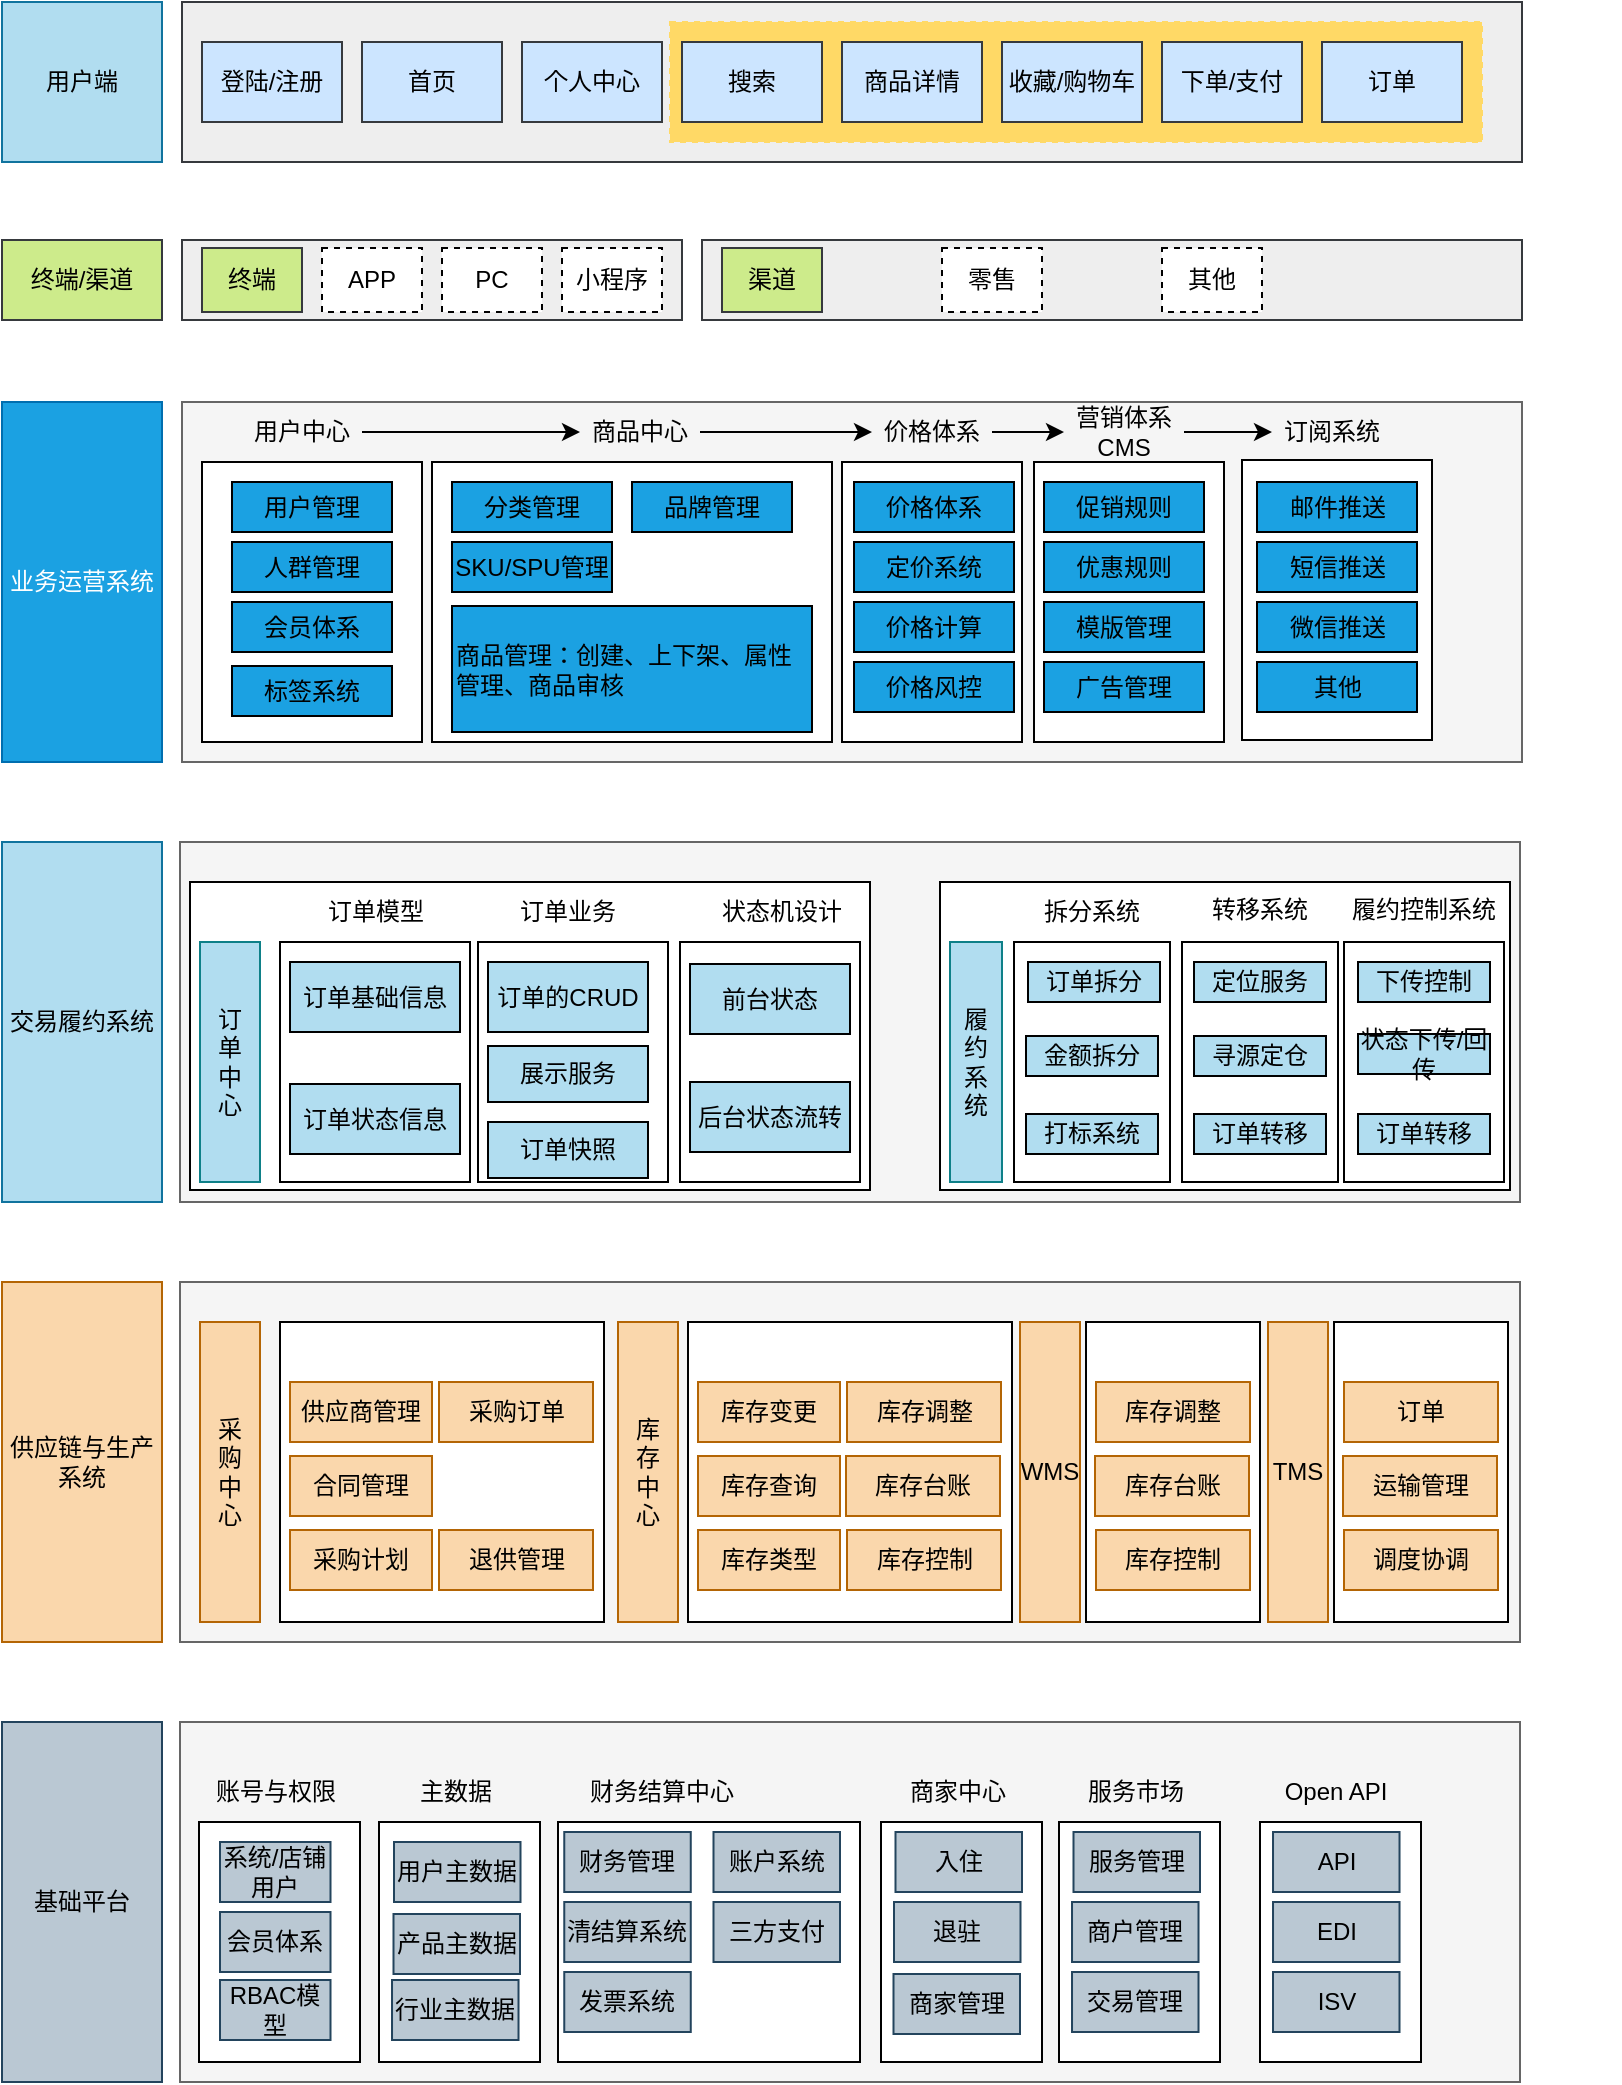 <mxfile version="24.6.4" type="device">
  <diagram id="KZfVSzEqpjmoA8EdhJfx" name="电商产品架构图">
    <mxGraphModel dx="1004" dy="644" grid="1" gridSize="10" guides="1" tooltips="1" connect="1" arrows="1" fold="1" page="1" pageScale="1" pageWidth="827" pageHeight="1169" math="0" shadow="0">
      <root>
        <mxCell id="0" />
        <mxCell id="1" parent="0" />
        <mxCell id="SC1qeGYk7Kgb1QvZK0J8-1" value="用户端" style="rounded=0;whiteSpace=wrap;html=1;fillColor=#b1ddf0;strokeColor=#10739e;" vertex="1" parent="1">
          <mxGeometry x="80" y="80" width="80" height="80" as="geometry" />
        </mxCell>
        <mxCell id="SC1qeGYk7Kgb1QvZK0J8-2" value="" style="rounded=0;whiteSpace=wrap;html=1;fillColor=#eeeeee;strokeColor=#36393d;" vertex="1" parent="1">
          <mxGeometry x="170" y="80" width="670" height="80" as="geometry" />
        </mxCell>
        <mxCell id="SC1qeGYk7Kgb1QvZK0J8-3" value="登陆/注册" style="rounded=0;whiteSpace=wrap;html=1;fillColor=#cce5ff;strokeColor=#36393d;" vertex="1" parent="1">
          <mxGeometry x="180" y="100" width="70" height="40" as="geometry" />
        </mxCell>
        <mxCell id="SC1qeGYk7Kgb1QvZK0J8-4" value="首页" style="rounded=0;whiteSpace=wrap;html=1;fillColor=#cce5ff;strokeColor=#36393d;" vertex="1" parent="1">
          <mxGeometry x="260" y="100" width="70" height="40" as="geometry" />
        </mxCell>
        <mxCell id="SC1qeGYk7Kgb1QvZK0J8-5" value="个人中心" style="rounded=0;whiteSpace=wrap;html=1;fillColor=#cce5ff;strokeColor=#36393d;" vertex="1" parent="1">
          <mxGeometry x="340" y="100" width="70" height="40" as="geometry" />
        </mxCell>
        <mxCell id="SC1qeGYk7Kgb1QvZK0J8-12" value="" style="rounded=0;whiteSpace=wrap;html=1;dashed=1;strokeColor=#FFD966;fillColor=#FFD966;" vertex="1" parent="1">
          <mxGeometry x="414" y="90" width="406" height="60" as="geometry" />
        </mxCell>
        <mxCell id="SC1qeGYk7Kgb1QvZK0J8-7" value="搜索" style="rounded=0;whiteSpace=wrap;html=1;fillColor=#cce5ff;strokeColor=#36393d;" vertex="1" parent="1">
          <mxGeometry x="420" y="100" width="70" height="40" as="geometry" />
        </mxCell>
        <mxCell id="SC1qeGYk7Kgb1QvZK0J8-8" value="商品详情" style="rounded=0;whiteSpace=wrap;html=1;fillColor=#cce5ff;strokeColor=#36393d;" vertex="1" parent="1">
          <mxGeometry x="500" y="100" width="70" height="40" as="geometry" />
        </mxCell>
        <mxCell id="SC1qeGYk7Kgb1QvZK0J8-9" value="收藏/购物车" style="rounded=0;whiteSpace=wrap;html=1;fillColor=#cce5ff;strokeColor=#36393d;" vertex="1" parent="1">
          <mxGeometry x="580" y="100" width="70" height="40" as="geometry" />
        </mxCell>
        <mxCell id="SC1qeGYk7Kgb1QvZK0J8-10" value="下单/支付" style="rounded=0;whiteSpace=wrap;html=1;fillColor=#cce5ff;strokeColor=#36393d;" vertex="1" parent="1">
          <mxGeometry x="660" y="100" width="70" height="40" as="geometry" />
        </mxCell>
        <mxCell id="SC1qeGYk7Kgb1QvZK0J8-11" value="订单" style="rounded=0;whiteSpace=wrap;html=1;fillColor=#cce5ff;strokeColor=#36393d;" vertex="1" parent="1">
          <mxGeometry x="740" y="100" width="70" height="40" as="geometry" />
        </mxCell>
        <mxCell id="SC1qeGYk7Kgb1QvZK0J8-13" value="终端/渠道" style="rounded=0;whiteSpace=wrap;html=1;fillColor=#cdeb8b;strokeColor=#36393d;" vertex="1" parent="1">
          <mxGeometry x="80" y="199" width="80" height="40" as="geometry" />
        </mxCell>
        <mxCell id="SC1qeGYk7Kgb1QvZK0J8-14" value="" style="rounded=0;whiteSpace=wrap;html=1;fillColor=#eeeeee;strokeColor=#36393d;" vertex="1" parent="1">
          <mxGeometry x="170" y="199" width="250" height="40" as="geometry" />
        </mxCell>
        <mxCell id="SC1qeGYk7Kgb1QvZK0J8-15" value="终端" style="rounded=0;whiteSpace=wrap;html=1;fillColor=#cdeb8b;strokeColor=#36393d;" vertex="1" parent="1">
          <mxGeometry x="180" y="203" width="50" height="32" as="geometry" />
        </mxCell>
        <mxCell id="SC1qeGYk7Kgb1QvZK0J8-16" value="APP" style="rounded=0;whiteSpace=wrap;html=1;dashed=1;" vertex="1" parent="1">
          <mxGeometry x="240" y="203" width="50" height="32" as="geometry" />
        </mxCell>
        <mxCell id="SC1qeGYk7Kgb1QvZK0J8-17" value="PC" style="rounded=0;whiteSpace=wrap;html=1;dashed=1;" vertex="1" parent="1">
          <mxGeometry x="300" y="203" width="50" height="32" as="geometry" />
        </mxCell>
        <mxCell id="SC1qeGYk7Kgb1QvZK0J8-18" value="小程序" style="rounded=0;whiteSpace=wrap;html=1;dashed=1;" vertex="1" parent="1">
          <mxGeometry x="360" y="203" width="50" height="32" as="geometry" />
        </mxCell>
        <mxCell id="SC1qeGYk7Kgb1QvZK0J8-19" value="" style="rounded=0;whiteSpace=wrap;html=1;fillColor=#eeeeee;strokeColor=#36393d;" vertex="1" parent="1">
          <mxGeometry x="430" y="199" width="410" height="40" as="geometry" />
        </mxCell>
        <mxCell id="SC1qeGYk7Kgb1QvZK0J8-20" value="渠道" style="rounded=0;whiteSpace=wrap;html=1;fillColor=#cdeb8b;strokeColor=#36393d;" vertex="1" parent="1">
          <mxGeometry x="440" y="203" width="50" height="32" as="geometry" />
        </mxCell>
        <mxCell id="SC1qeGYk7Kgb1QvZK0J8-21" value="零售" style="rounded=0;whiteSpace=wrap;html=1;dashed=1;" vertex="1" parent="1">
          <mxGeometry x="550" y="203" width="50" height="32" as="geometry" />
        </mxCell>
        <mxCell id="SC1qeGYk7Kgb1QvZK0J8-23" value="其他" style="rounded=0;whiteSpace=wrap;html=1;dashed=1;" vertex="1" parent="1">
          <mxGeometry x="660" y="203" width="50" height="32" as="geometry" />
        </mxCell>
        <mxCell id="SC1qeGYk7Kgb1QvZK0J8-24" value="业务运营系统" style="rounded=0;whiteSpace=wrap;html=1;fillColor=#1ba1e2;strokeColor=#006EAF;fontColor=#ffffff;" vertex="1" parent="1">
          <mxGeometry x="80" y="280" width="80" height="180" as="geometry" />
        </mxCell>
        <mxCell id="SC1qeGYk7Kgb1QvZK0J8-25" value="" style="rounded=0;whiteSpace=wrap;html=1;fillColor=#f5f5f5;fontColor=#333333;strokeColor=#666666;" vertex="1" parent="1">
          <mxGeometry x="170" y="280" width="670" height="180" as="geometry" />
        </mxCell>
        <mxCell id="SC1qeGYk7Kgb1QvZK0J8-26" value="" style="rounded=0;whiteSpace=wrap;html=1;" vertex="1" parent="1">
          <mxGeometry x="180" y="310" width="110" height="140" as="geometry" />
        </mxCell>
        <mxCell id="SC1qeGYk7Kgb1QvZK0J8-59" style="edgeStyle=orthogonalEdgeStyle;rounded=1;orthogonalLoop=1;jettySize=auto;html=1;" edge="1" parent="1" source="SC1qeGYk7Kgb1QvZK0J8-27" target="SC1qeGYk7Kgb1QvZK0J8-33">
          <mxGeometry relative="1" as="geometry" />
        </mxCell>
        <mxCell id="SC1qeGYk7Kgb1QvZK0J8-27" value="用户中心" style="text;html=1;align=center;verticalAlign=middle;whiteSpace=wrap;rounded=0;" vertex="1" parent="1">
          <mxGeometry x="200" y="280" width="60" height="30" as="geometry" />
        </mxCell>
        <mxCell id="SC1qeGYk7Kgb1QvZK0J8-29" value="用户管理" style="rounded=0;whiteSpace=wrap;html=1;fillColor=#1BA1E2;" vertex="1" parent="1">
          <mxGeometry x="195" y="320" width="80" height="25" as="geometry" />
        </mxCell>
        <mxCell id="SC1qeGYk7Kgb1QvZK0J8-30" value="人群管理" style="rounded=0;whiteSpace=wrap;html=1;fillColor=#1BA1E2;" vertex="1" parent="1">
          <mxGeometry x="195" y="350" width="80" height="25" as="geometry" />
        </mxCell>
        <mxCell id="SC1qeGYk7Kgb1QvZK0J8-31" value="会员体系" style="rounded=0;whiteSpace=wrap;html=1;fillColor=#1BA1E2;" vertex="1" parent="1">
          <mxGeometry x="195" y="380" width="80" height="25" as="geometry" />
        </mxCell>
        <mxCell id="SC1qeGYk7Kgb1QvZK0J8-32" value="标签系统" style="rounded=0;whiteSpace=wrap;html=1;fillColor=#1BA1E2;" vertex="1" parent="1">
          <mxGeometry x="195" y="412" width="80" height="25" as="geometry" />
        </mxCell>
        <mxCell id="SC1qeGYk7Kgb1QvZK0J8-61" style="edgeStyle=orthogonalEdgeStyle;rounded=1;orthogonalLoop=1;jettySize=auto;html=1;" edge="1" parent="1" source="SC1qeGYk7Kgb1QvZK0J8-33" target="SC1qeGYk7Kgb1QvZK0J8-40">
          <mxGeometry relative="1" as="geometry" />
        </mxCell>
        <mxCell id="SC1qeGYk7Kgb1QvZK0J8-33" value="商品中心" style="text;html=1;align=center;verticalAlign=middle;whiteSpace=wrap;rounded=0;" vertex="1" parent="1">
          <mxGeometry x="369" y="280" width="60" height="30" as="geometry" />
        </mxCell>
        <mxCell id="SC1qeGYk7Kgb1QvZK0J8-34" value="" style="rounded=0;whiteSpace=wrap;html=1;" vertex="1" parent="1">
          <mxGeometry x="295" y="310" width="200" height="140" as="geometry" />
        </mxCell>
        <mxCell id="SC1qeGYk7Kgb1QvZK0J8-35" value="分类管理" style="rounded=0;whiteSpace=wrap;html=1;fillColor=#1BA1E2;" vertex="1" parent="1">
          <mxGeometry x="305" y="320" width="80" height="25" as="geometry" />
        </mxCell>
        <mxCell id="SC1qeGYk7Kgb1QvZK0J8-36" value="品牌管理" style="rounded=0;whiteSpace=wrap;html=1;fillColor=#1BA1E2;" vertex="1" parent="1">
          <mxGeometry x="395" y="320" width="80" height="25" as="geometry" />
        </mxCell>
        <mxCell id="SC1qeGYk7Kgb1QvZK0J8-37" value="SKU/SPU管理" style="rounded=0;whiteSpace=wrap;html=1;fillColor=#1BA1E2;" vertex="1" parent="1">
          <mxGeometry x="305" y="350" width="80" height="25" as="geometry" />
        </mxCell>
        <mxCell id="SC1qeGYk7Kgb1QvZK0J8-38" value="&lt;span style=&quot;background-color: initial;&quot;&gt;商品管理：创建、上下架、属性管理、商品审核&lt;/span&gt;" style="rounded=0;whiteSpace=wrap;html=1;fillColor=#1BA1E2;align=left;" vertex="1" parent="1">
          <mxGeometry x="305" y="382" width="180" height="63" as="geometry" />
        </mxCell>
        <mxCell id="SC1qeGYk7Kgb1QvZK0J8-39" value="" style="rounded=0;whiteSpace=wrap;html=1;" vertex="1" parent="1">
          <mxGeometry x="500" y="310" width="90" height="140" as="geometry" />
        </mxCell>
        <mxCell id="SC1qeGYk7Kgb1QvZK0J8-62" style="edgeStyle=orthogonalEdgeStyle;rounded=1;orthogonalLoop=1;jettySize=auto;html=1;" edge="1" parent="1" source="SC1qeGYk7Kgb1QvZK0J8-40" target="SC1qeGYk7Kgb1QvZK0J8-46">
          <mxGeometry relative="1" as="geometry" />
        </mxCell>
        <mxCell id="SC1qeGYk7Kgb1QvZK0J8-40" value="价格体系" style="text;html=1;align=center;verticalAlign=middle;whiteSpace=wrap;rounded=0;" vertex="1" parent="1">
          <mxGeometry x="515" y="280" width="60" height="30" as="geometry" />
        </mxCell>
        <mxCell id="SC1qeGYk7Kgb1QvZK0J8-41" value="价格体系" style="rounded=0;whiteSpace=wrap;html=1;fillColor=#1BA1E2;" vertex="1" parent="1">
          <mxGeometry x="506" y="320" width="80" height="25" as="geometry" />
        </mxCell>
        <mxCell id="SC1qeGYk7Kgb1QvZK0J8-42" value="定价系统" style="rounded=0;whiteSpace=wrap;html=1;fillColor=#1BA1E2;" vertex="1" parent="1">
          <mxGeometry x="506" y="350" width="80" height="25" as="geometry" />
        </mxCell>
        <mxCell id="SC1qeGYk7Kgb1QvZK0J8-43" value="价格计算" style="rounded=0;whiteSpace=wrap;html=1;fillColor=#1BA1E2;" vertex="1" parent="1">
          <mxGeometry x="506" y="380" width="80" height="25" as="geometry" />
        </mxCell>
        <mxCell id="SC1qeGYk7Kgb1QvZK0J8-44" value="价格风控" style="rounded=0;whiteSpace=wrap;html=1;fillColor=#1BA1E2;" vertex="1" parent="1">
          <mxGeometry x="506" y="410" width="80" height="25" as="geometry" />
        </mxCell>
        <mxCell id="SC1qeGYk7Kgb1QvZK0J8-45" value="" style="rounded=0;whiteSpace=wrap;html=1;" vertex="1" parent="1">
          <mxGeometry x="596" y="310" width="95" height="140" as="geometry" />
        </mxCell>
        <mxCell id="SC1qeGYk7Kgb1QvZK0J8-63" style="edgeStyle=orthogonalEdgeStyle;rounded=1;orthogonalLoop=1;jettySize=auto;html=1;" edge="1" parent="1" source="SC1qeGYk7Kgb1QvZK0J8-46" target="SC1qeGYk7Kgb1QvZK0J8-52">
          <mxGeometry relative="1" as="geometry" />
        </mxCell>
        <mxCell id="SC1qeGYk7Kgb1QvZK0J8-46" value="营销体系CMS" style="text;html=1;align=center;verticalAlign=middle;whiteSpace=wrap;rounded=0;" vertex="1" parent="1">
          <mxGeometry x="611" y="280" width="60" height="30" as="geometry" />
        </mxCell>
        <mxCell id="SC1qeGYk7Kgb1QvZK0J8-47" value="促销规则" style="rounded=0;whiteSpace=wrap;html=1;fillColor=#1BA1E2;" vertex="1" parent="1">
          <mxGeometry x="601" y="320" width="80" height="25" as="geometry" />
        </mxCell>
        <mxCell id="SC1qeGYk7Kgb1QvZK0J8-48" value="优惠规则" style="rounded=0;whiteSpace=wrap;html=1;fillColor=#1BA1E2;" vertex="1" parent="1">
          <mxGeometry x="601" y="350" width="80" height="25" as="geometry" />
        </mxCell>
        <mxCell id="SC1qeGYk7Kgb1QvZK0J8-49" value="模版管理" style="rounded=0;whiteSpace=wrap;html=1;fillColor=#1BA1E2;" vertex="1" parent="1">
          <mxGeometry x="601" y="380" width="80" height="25" as="geometry" />
        </mxCell>
        <mxCell id="SC1qeGYk7Kgb1QvZK0J8-50" value="广告管理" style="rounded=0;whiteSpace=wrap;html=1;fillColor=#1BA1E2;" vertex="1" parent="1">
          <mxGeometry x="601" y="410" width="80" height="25" as="geometry" />
        </mxCell>
        <mxCell id="SC1qeGYk7Kgb1QvZK0J8-51" value="" style="rounded=0;whiteSpace=wrap;html=1;" vertex="1" parent="1">
          <mxGeometry x="700" y="309" width="95" height="140" as="geometry" />
        </mxCell>
        <mxCell id="SC1qeGYk7Kgb1QvZK0J8-52" value="订阅系统" style="text;html=1;align=center;verticalAlign=middle;whiteSpace=wrap;rounded=0;" vertex="1" parent="1">
          <mxGeometry x="715" y="280" width="60" height="30" as="geometry" />
        </mxCell>
        <mxCell id="SC1qeGYk7Kgb1QvZK0J8-53" value="邮件推送" style="rounded=0;whiteSpace=wrap;html=1;fillColor=#1BA1E2;" vertex="1" parent="1">
          <mxGeometry x="707.5" y="320" width="80" height="25" as="geometry" />
        </mxCell>
        <mxCell id="SC1qeGYk7Kgb1QvZK0J8-54" value="短信推送" style="rounded=0;whiteSpace=wrap;html=1;fillColor=#1BA1E2;" vertex="1" parent="1">
          <mxGeometry x="707.5" y="350" width="80" height="25" as="geometry" />
        </mxCell>
        <mxCell id="SC1qeGYk7Kgb1QvZK0J8-55" value="微信推送" style="rounded=0;whiteSpace=wrap;html=1;fillColor=#1BA1E2;" vertex="1" parent="1">
          <mxGeometry x="707.5" y="380" width="80" height="25" as="geometry" />
        </mxCell>
        <mxCell id="SC1qeGYk7Kgb1QvZK0J8-56" value="其他" style="rounded=0;whiteSpace=wrap;html=1;fillColor=#1BA1E2;" vertex="1" parent="1">
          <mxGeometry x="707.5" y="410" width="80" height="25" as="geometry" />
        </mxCell>
        <mxCell id="SC1qeGYk7Kgb1QvZK0J8-64" value="交易履约系统" style="rounded=0;whiteSpace=wrap;html=1;fillColor=#b1ddf0;strokeColor=#10739e;" vertex="1" parent="1">
          <mxGeometry x="80" y="500" width="80" height="180" as="geometry" />
        </mxCell>
        <mxCell id="SC1qeGYk7Kgb1QvZK0J8-81" value="" style="group" vertex="1" connectable="0" parent="1">
          <mxGeometry x="174" y="520" width="715" height="160" as="geometry" />
        </mxCell>
        <mxCell id="SC1qeGYk7Kgb1QvZK0J8-65" value="" style="rounded=0;whiteSpace=wrap;html=1;fillColor=#f5f5f5;fontColor=#333333;strokeColor=#666666;" vertex="1" parent="SC1qeGYk7Kgb1QvZK0J8-81">
          <mxGeometry x="-5" y="-20" width="670" height="180" as="geometry" />
        </mxCell>
        <mxCell id="SC1qeGYk7Kgb1QvZK0J8-80" value="" style="rounded=0;whiteSpace=wrap;html=1;" vertex="1" parent="SC1qeGYk7Kgb1QvZK0J8-81">
          <mxGeometry width="340" height="154" as="geometry" />
        </mxCell>
        <mxCell id="SC1qeGYk7Kgb1QvZK0J8-66" value="订&lt;div&gt;单&lt;/div&gt;&lt;div&gt;中&lt;/div&gt;&lt;div&gt;心&lt;/div&gt;" style="rounded=0;whiteSpace=wrap;html=1;fillColor=#B1DDF0;strokeColor=#0e8088;" vertex="1" parent="SC1qeGYk7Kgb1QvZK0J8-81">
          <mxGeometry x="5" y="30" width="30" height="120" as="geometry" />
        </mxCell>
        <mxCell id="SC1qeGYk7Kgb1QvZK0J8-67" value="" style="rounded=0;whiteSpace=wrap;html=1;fillColor=#FFFFFF;" vertex="1" parent="SC1qeGYk7Kgb1QvZK0J8-81">
          <mxGeometry x="45" y="30" width="95" height="120" as="geometry" />
        </mxCell>
        <mxCell id="SC1qeGYk7Kgb1QvZK0J8-68" value="订单模型" style="text;html=1;align=center;verticalAlign=middle;whiteSpace=wrap;rounded=0;" vertex="1" parent="SC1qeGYk7Kgb1QvZK0J8-81">
          <mxGeometry x="62.5" width="60" height="30" as="geometry" />
        </mxCell>
        <mxCell id="SC1qeGYk7Kgb1QvZK0J8-69" value="订单基础信息" style="rounded=0;whiteSpace=wrap;html=1;fillColor=#B1DDF0;" vertex="1" parent="SC1qeGYk7Kgb1QvZK0J8-81">
          <mxGeometry x="50" y="40" width="85" height="35" as="geometry" />
        </mxCell>
        <mxCell id="SC1qeGYk7Kgb1QvZK0J8-70" value="订单状态信息" style="rounded=0;whiteSpace=wrap;html=1;fillColor=#B1DDF0;" vertex="1" parent="SC1qeGYk7Kgb1QvZK0J8-81">
          <mxGeometry x="50" y="101" width="85" height="35" as="geometry" />
        </mxCell>
        <mxCell id="SC1qeGYk7Kgb1QvZK0J8-71" value="" style="rounded=0;whiteSpace=wrap;html=1;fillColor=#FFFFFF;" vertex="1" parent="SC1qeGYk7Kgb1QvZK0J8-81">
          <mxGeometry x="144" y="30" width="95" height="120" as="geometry" />
        </mxCell>
        <mxCell id="SC1qeGYk7Kgb1QvZK0J8-72" value="订单业务" style="text;html=1;align=center;verticalAlign=middle;whiteSpace=wrap;rounded=0;" vertex="1" parent="SC1qeGYk7Kgb1QvZK0J8-81">
          <mxGeometry x="159" width="60" height="30" as="geometry" />
        </mxCell>
        <mxCell id="SC1qeGYk7Kgb1QvZK0J8-73" value="订单的CRUD" style="rounded=0;whiteSpace=wrap;html=1;fillColor=#B1DDF0;" vertex="1" parent="SC1qeGYk7Kgb1QvZK0J8-81">
          <mxGeometry x="149" y="40" width="80" height="35" as="geometry" />
        </mxCell>
        <mxCell id="SC1qeGYk7Kgb1QvZK0J8-74" value="展示服务" style="rounded=0;whiteSpace=wrap;html=1;fillColor=#B1DDF0;" vertex="1" parent="SC1qeGYk7Kgb1QvZK0J8-81">
          <mxGeometry x="149" y="82" width="80" height="28" as="geometry" />
        </mxCell>
        <mxCell id="SC1qeGYk7Kgb1QvZK0J8-75" value="订单快照" style="rounded=0;whiteSpace=wrap;html=1;fillColor=#B1DDF0;" vertex="1" parent="SC1qeGYk7Kgb1QvZK0J8-81">
          <mxGeometry x="149" y="120" width="80" height="28" as="geometry" />
        </mxCell>
        <mxCell id="SC1qeGYk7Kgb1QvZK0J8-76" value="" style="rounded=0;whiteSpace=wrap;html=1;fillColor=#FFFFFF;" vertex="1" parent="SC1qeGYk7Kgb1QvZK0J8-81">
          <mxGeometry x="245" y="30" width="90" height="120" as="geometry" />
        </mxCell>
        <mxCell id="SC1qeGYk7Kgb1QvZK0J8-77" value="状态机设计" style="text;html=1;align=center;verticalAlign=middle;whiteSpace=wrap;rounded=0;" vertex="1" parent="SC1qeGYk7Kgb1QvZK0J8-81">
          <mxGeometry x="261" width="70" height="30" as="geometry" />
        </mxCell>
        <mxCell id="SC1qeGYk7Kgb1QvZK0J8-78" value="前台状态" style="rounded=0;whiteSpace=wrap;html=1;fillColor=#B1DDF0;" vertex="1" parent="SC1qeGYk7Kgb1QvZK0J8-81">
          <mxGeometry x="250" y="41" width="80" height="35" as="geometry" />
        </mxCell>
        <mxCell id="SC1qeGYk7Kgb1QvZK0J8-79" value="后台状态流转" style="rounded=0;whiteSpace=wrap;html=1;fillColor=#B1DDF0;" vertex="1" parent="SC1qeGYk7Kgb1QvZK0J8-81">
          <mxGeometry x="250" y="100" width="80" height="35" as="geometry" />
        </mxCell>
        <mxCell id="SC1qeGYk7Kgb1QvZK0J8-133" value="" style="rounded=0;whiteSpace=wrap;html=1;" vertex="1" parent="SC1qeGYk7Kgb1QvZK0J8-81">
          <mxGeometry x="375" width="285" height="154" as="geometry" />
        </mxCell>
        <mxCell id="SC1qeGYk7Kgb1QvZK0J8-152" value="履&lt;div&gt;约&lt;/div&gt;&lt;div&gt;系&lt;/div&gt;&lt;div&gt;统&lt;/div&gt;" style="rounded=0;whiteSpace=wrap;html=1;fillColor=#B1DDF0;strokeColor=#0e8088;" vertex="1" parent="SC1qeGYk7Kgb1QvZK0J8-81">
          <mxGeometry x="380" y="30" width="26" height="120" as="geometry" />
        </mxCell>
        <mxCell id="SC1qeGYk7Kgb1QvZK0J8-154" value="" style="rounded=0;whiteSpace=wrap;html=1;" vertex="1" parent="SC1qeGYk7Kgb1QvZK0J8-81">
          <mxGeometry x="412" y="30" width="78" height="120" as="geometry" />
        </mxCell>
        <mxCell id="SC1qeGYk7Kgb1QvZK0J8-155" value="拆分系统" style="text;html=1;align=center;verticalAlign=middle;whiteSpace=wrap;rounded=0;" vertex="1" parent="SC1qeGYk7Kgb1QvZK0J8-81">
          <mxGeometry x="421" width="60" height="30" as="geometry" />
        </mxCell>
        <mxCell id="SC1qeGYk7Kgb1QvZK0J8-156" value="" style="rounded=0;whiteSpace=wrap;html=1;" vertex="1" parent="SC1qeGYk7Kgb1QvZK0J8-81">
          <mxGeometry x="496" y="30" width="78" height="120" as="geometry" />
        </mxCell>
        <mxCell id="SC1qeGYk7Kgb1QvZK0J8-157" value="转移系统" style="text;html=1;align=center;verticalAlign=middle;whiteSpace=wrap;rounded=0;" vertex="1" parent="SC1qeGYk7Kgb1QvZK0J8-81">
          <mxGeometry x="505" y="-1" width="60" height="30" as="geometry" />
        </mxCell>
        <mxCell id="SC1qeGYk7Kgb1QvZK0J8-159" value="" style="rounded=0;whiteSpace=wrap;html=1;" vertex="1" parent="SC1qeGYk7Kgb1QvZK0J8-81">
          <mxGeometry x="577" y="30" width="80" height="120" as="geometry" />
        </mxCell>
        <mxCell id="SC1qeGYk7Kgb1QvZK0J8-160" value="履约控制系统" style="text;html=1;align=center;verticalAlign=middle;whiteSpace=wrap;rounded=0;" vertex="1" parent="SC1qeGYk7Kgb1QvZK0J8-81">
          <mxGeometry x="580" y="-2" width="74" height="32" as="geometry" />
        </mxCell>
        <mxCell id="SC1qeGYk7Kgb1QvZK0J8-161" value="订单拆分" style="rounded=0;whiteSpace=wrap;html=1;fillColor=#B1DDF0;" vertex="1" parent="SC1qeGYk7Kgb1QvZK0J8-81">
          <mxGeometry x="419" y="40" width="66" height="20" as="geometry" />
        </mxCell>
        <mxCell id="SC1qeGYk7Kgb1QvZK0J8-188" value="金额拆分" style="rounded=0;whiteSpace=wrap;html=1;fillColor=#B1DDF0;" vertex="1" parent="SC1qeGYk7Kgb1QvZK0J8-81">
          <mxGeometry x="418" y="77" width="66" height="20" as="geometry" />
        </mxCell>
        <mxCell id="SC1qeGYk7Kgb1QvZK0J8-189" value="打标系统" style="rounded=0;whiteSpace=wrap;html=1;fillColor=#B1DDF0;" vertex="1" parent="SC1qeGYk7Kgb1QvZK0J8-81">
          <mxGeometry x="418" y="116" width="66" height="20" as="geometry" />
        </mxCell>
        <mxCell id="SC1qeGYk7Kgb1QvZK0J8-194" value="定位服务" style="rounded=0;whiteSpace=wrap;html=1;fillColor=#B1DDF0;" vertex="1" parent="SC1qeGYk7Kgb1QvZK0J8-81">
          <mxGeometry x="502" y="40" width="66" height="20" as="geometry" />
        </mxCell>
        <mxCell id="SC1qeGYk7Kgb1QvZK0J8-195" value="寻源定仓" style="rounded=0;whiteSpace=wrap;html=1;fillColor=#B1DDF0;" vertex="1" parent="SC1qeGYk7Kgb1QvZK0J8-81">
          <mxGeometry x="502" y="77" width="66" height="20" as="geometry" />
        </mxCell>
        <mxCell id="SC1qeGYk7Kgb1QvZK0J8-196" value="订单转移" style="rounded=0;whiteSpace=wrap;html=1;fillColor=#B1DDF0;" vertex="1" parent="SC1qeGYk7Kgb1QvZK0J8-81">
          <mxGeometry x="502" y="116" width="66" height="20" as="geometry" />
        </mxCell>
        <mxCell id="SC1qeGYk7Kgb1QvZK0J8-197" value="订单转移" style="rounded=0;whiteSpace=wrap;html=1;fillColor=#B1DDF0;" vertex="1" parent="SC1qeGYk7Kgb1QvZK0J8-81">
          <mxGeometry x="584" y="116" width="66" height="20" as="geometry" />
        </mxCell>
        <mxCell id="SC1qeGYk7Kgb1QvZK0J8-198" value="状态下传/回传" style="rounded=0;whiteSpace=wrap;html=1;fillColor=#B1DDF0;" vertex="1" parent="SC1qeGYk7Kgb1QvZK0J8-81">
          <mxGeometry x="584" y="76" width="66" height="20" as="geometry" />
        </mxCell>
        <mxCell id="SC1qeGYk7Kgb1QvZK0J8-199" value="下传控制" style="rounded=0;whiteSpace=wrap;html=1;fillColor=#B1DDF0;" vertex="1" parent="SC1qeGYk7Kgb1QvZK0J8-81">
          <mxGeometry x="584" y="40" width="66" height="20" as="geometry" />
        </mxCell>
        <mxCell id="SC1qeGYk7Kgb1QvZK0J8-202" value="供应链与生产系统" style="rounded=0;whiteSpace=wrap;html=1;fillColor=#fad7ac;strokeColor=#b46504;" vertex="1" parent="1">
          <mxGeometry x="80" y="720" width="80" height="180" as="geometry" />
        </mxCell>
        <mxCell id="SC1qeGYk7Kgb1QvZK0J8-237" value="" style="rounded=0;whiteSpace=wrap;html=1;fillColor=#f5f5f5;fontColor=#333333;strokeColor=#666666;" vertex="1" parent="1">
          <mxGeometry x="169" y="720" width="670" height="180" as="geometry" />
        </mxCell>
        <mxCell id="SC1qeGYk7Kgb1QvZK0J8-272" value="采&lt;div&gt;购&lt;/div&gt;&lt;div&gt;中&lt;/div&gt;&lt;div&gt;心&lt;/div&gt;" style="rounded=0;whiteSpace=wrap;html=1;fillColor=#fad7ac;strokeColor=#b46504;" vertex="1" parent="1">
          <mxGeometry x="179" y="740" width="30" height="150" as="geometry" />
        </mxCell>
        <mxCell id="SC1qeGYk7Kgb1QvZK0J8-307" value="" style="rounded=0;whiteSpace=wrap;html=1;" vertex="1" parent="1">
          <mxGeometry x="219" y="740" width="162" height="150" as="geometry" />
        </mxCell>
        <mxCell id="SC1qeGYk7Kgb1QvZK0J8-309" value="供应商管理" style="rounded=0;whiteSpace=wrap;html=1;fillColor=#fad7ac;strokeColor=#b46504;" vertex="1" parent="1">
          <mxGeometry x="224" y="770" width="71" height="30" as="geometry" />
        </mxCell>
        <mxCell id="SC1qeGYk7Kgb1QvZK0J8-310" value="合同管理" style="rounded=0;whiteSpace=wrap;html=1;fillColor=#fad7ac;strokeColor=#b46504;" vertex="1" parent="1">
          <mxGeometry x="224" y="807" width="71" height="30" as="geometry" />
        </mxCell>
        <mxCell id="SC1qeGYk7Kgb1QvZK0J8-311" value="采购计划" style="rounded=0;whiteSpace=wrap;html=1;fillColor=#fad7ac;strokeColor=#b46504;" vertex="1" parent="1">
          <mxGeometry x="224" y="844" width="71" height="30" as="geometry" />
        </mxCell>
        <mxCell id="SC1qeGYk7Kgb1QvZK0J8-312" value="采购订单" style="rounded=0;whiteSpace=wrap;html=1;fillColor=#fad7ac;strokeColor=#b46504;" vertex="1" parent="1">
          <mxGeometry x="298.5" y="770" width="77" height="30" as="geometry" />
        </mxCell>
        <mxCell id="SC1qeGYk7Kgb1QvZK0J8-313" value="退供管理" style="rounded=0;whiteSpace=wrap;html=1;fillColor=#fad7ac;strokeColor=#b46504;" vertex="1" parent="1">
          <mxGeometry x="298.5" y="844" width="77" height="30" as="geometry" />
        </mxCell>
        <mxCell id="SC1qeGYk7Kgb1QvZK0J8-316" value="库&lt;div&gt;存&lt;/div&gt;&lt;div&gt;中&lt;div&gt;心&lt;/div&gt;&lt;/div&gt;" style="rounded=0;whiteSpace=wrap;html=1;fillColor=#fad7ac;strokeColor=#b46504;" vertex="1" parent="1">
          <mxGeometry x="388" y="740" width="30" height="150" as="geometry" />
        </mxCell>
        <mxCell id="SC1qeGYk7Kgb1QvZK0J8-318" value="" style="rounded=0;whiteSpace=wrap;html=1;" vertex="1" parent="1">
          <mxGeometry x="423" y="740" width="162" height="150" as="geometry" />
        </mxCell>
        <mxCell id="SC1qeGYk7Kgb1QvZK0J8-319" value="库存变更" style="rounded=0;whiteSpace=wrap;html=1;fillColor=#fad7ac;strokeColor=#b46504;" vertex="1" parent="1">
          <mxGeometry x="428" y="770" width="71" height="30" as="geometry" />
        </mxCell>
        <mxCell id="SC1qeGYk7Kgb1QvZK0J8-320" value="库存类型" style="rounded=0;whiteSpace=wrap;html=1;fillColor=#fad7ac;strokeColor=#b46504;" vertex="1" parent="1">
          <mxGeometry x="428" y="844" width="71" height="30" as="geometry" />
        </mxCell>
        <mxCell id="SC1qeGYk7Kgb1QvZK0J8-321" value="库存调整" style="rounded=0;whiteSpace=wrap;html=1;fillColor=#fad7ac;strokeColor=#b46504;" vertex="1" parent="1">
          <mxGeometry x="502.5" y="770" width="77" height="30" as="geometry" />
        </mxCell>
        <mxCell id="SC1qeGYk7Kgb1QvZK0J8-322" value="库存控制" style="rounded=0;whiteSpace=wrap;html=1;fillColor=#fad7ac;strokeColor=#b46504;" vertex="1" parent="1">
          <mxGeometry x="502.5" y="844" width="77" height="30" as="geometry" />
        </mxCell>
        <mxCell id="SC1qeGYk7Kgb1QvZK0J8-323" value="库存查询" style="rounded=0;whiteSpace=wrap;html=1;fillColor=#fad7ac;strokeColor=#b46504;" vertex="1" parent="1">
          <mxGeometry x="428" y="807" width="71" height="30" as="geometry" />
        </mxCell>
        <mxCell id="SC1qeGYk7Kgb1QvZK0J8-324" value="库存台账" style="rounded=0;whiteSpace=wrap;html=1;fillColor=#fad7ac;strokeColor=#b46504;" vertex="1" parent="1">
          <mxGeometry x="502" y="807" width="77" height="30" as="geometry" />
        </mxCell>
        <mxCell id="SC1qeGYk7Kgb1QvZK0J8-325" value="WMS" style="rounded=0;whiteSpace=wrap;html=1;fillColor=#fad7ac;strokeColor=#b46504;" vertex="1" parent="1">
          <mxGeometry x="589" y="740" width="30" height="150" as="geometry" />
        </mxCell>
        <mxCell id="SC1qeGYk7Kgb1QvZK0J8-326" value="" style="rounded=0;whiteSpace=wrap;html=1;" vertex="1" parent="1">
          <mxGeometry x="622" y="740" width="87" height="150" as="geometry" />
        </mxCell>
        <mxCell id="SC1qeGYk7Kgb1QvZK0J8-327" value="库存调整" style="rounded=0;whiteSpace=wrap;html=1;fillColor=#fad7ac;strokeColor=#b46504;" vertex="1" parent="1">
          <mxGeometry x="627" y="770" width="77" height="30" as="geometry" />
        </mxCell>
        <mxCell id="SC1qeGYk7Kgb1QvZK0J8-328" value="库存控制" style="rounded=0;whiteSpace=wrap;html=1;fillColor=#fad7ac;strokeColor=#b46504;" vertex="1" parent="1">
          <mxGeometry x="627" y="844" width="77" height="30" as="geometry" />
        </mxCell>
        <mxCell id="SC1qeGYk7Kgb1QvZK0J8-329" value="库存台账" style="rounded=0;whiteSpace=wrap;html=1;fillColor=#fad7ac;strokeColor=#b46504;" vertex="1" parent="1">
          <mxGeometry x="626.5" y="807" width="77" height="30" as="geometry" />
        </mxCell>
        <mxCell id="SC1qeGYk7Kgb1QvZK0J8-335" value="TMS" style="rounded=0;whiteSpace=wrap;html=1;fillColor=#fad7ac;strokeColor=#b46504;" vertex="1" parent="1">
          <mxGeometry x="713" y="740" width="30" height="150" as="geometry" />
        </mxCell>
        <mxCell id="SC1qeGYk7Kgb1QvZK0J8-336" value="" style="rounded=0;whiteSpace=wrap;html=1;" vertex="1" parent="1">
          <mxGeometry x="746" y="740" width="87" height="150" as="geometry" />
        </mxCell>
        <mxCell id="SC1qeGYk7Kgb1QvZK0J8-337" value="订单" style="rounded=0;whiteSpace=wrap;html=1;fillColor=#fad7ac;strokeColor=#b46504;" vertex="1" parent="1">
          <mxGeometry x="751" y="770" width="77" height="30" as="geometry" />
        </mxCell>
        <mxCell id="SC1qeGYk7Kgb1QvZK0J8-338" value="调度协调" style="rounded=0;whiteSpace=wrap;html=1;fillColor=#fad7ac;strokeColor=#b46504;" vertex="1" parent="1">
          <mxGeometry x="751" y="844" width="77" height="30" as="geometry" />
        </mxCell>
        <mxCell id="SC1qeGYk7Kgb1QvZK0J8-339" value="运输管理" style="rounded=0;whiteSpace=wrap;html=1;fillColor=#fad7ac;strokeColor=#b46504;" vertex="1" parent="1">
          <mxGeometry x="750.5" y="807" width="77" height="30" as="geometry" />
        </mxCell>
        <mxCell id="SC1qeGYk7Kgb1QvZK0J8-345" value="基础平台" style="rounded=0;whiteSpace=wrap;html=1;fillColor=#bac8d3;strokeColor=#23445d;" vertex="1" parent="1">
          <mxGeometry x="80" y="940" width="80" height="180" as="geometry" />
        </mxCell>
        <mxCell id="SC1qeGYk7Kgb1QvZK0J8-346" value="" style="rounded=0;whiteSpace=wrap;html=1;fillColor=#f5f5f5;fontColor=#333333;strokeColor=#666666;" vertex="1" parent="1">
          <mxGeometry x="169" y="940" width="670" height="180" as="geometry" />
        </mxCell>
        <mxCell id="SC1qeGYk7Kgb1QvZK0J8-347" value="" style="rounded=0;whiteSpace=wrap;html=1;" vertex="1" parent="1">
          <mxGeometry x="178.5" y="990" width="80.5" height="120" as="geometry" />
        </mxCell>
        <mxCell id="SC1qeGYk7Kgb1QvZK0J8-348" value="账号与权限" style="text;html=1;align=center;verticalAlign=middle;whiteSpace=wrap;rounded=0;" vertex="1" parent="1">
          <mxGeometry x="181.63" y="960" width="70" height="30" as="geometry" />
        </mxCell>
        <mxCell id="SC1qeGYk7Kgb1QvZK0J8-349" value="系统/店铺用户" style="rounded=0;whiteSpace=wrap;html=1;fillColor=#bac8d3;strokeColor=#23445d;" vertex="1" parent="1">
          <mxGeometry x="189" y="1000" width="55.25" height="30" as="geometry" />
        </mxCell>
        <mxCell id="SC1qeGYk7Kgb1QvZK0J8-350" value="会员体系" style="rounded=0;whiteSpace=wrap;html=1;fillColor=#bac8d3;strokeColor=#23445d;" vertex="1" parent="1">
          <mxGeometry x="189" y="1035" width="55.25" height="30" as="geometry" />
        </mxCell>
        <mxCell id="SC1qeGYk7Kgb1QvZK0J8-351" value="RBAC模型" style="rounded=0;whiteSpace=wrap;html=1;fillColor=#bac8d3;strokeColor=#23445d;" vertex="1" parent="1">
          <mxGeometry x="189" y="1069" width="55.25" height="30" as="geometry" />
        </mxCell>
        <mxCell id="SC1qeGYk7Kgb1QvZK0J8-352" value="" style="rounded=0;whiteSpace=wrap;html=1;" vertex="1" parent="1">
          <mxGeometry x="268.5" y="990" width="80.5" height="120" as="geometry" />
        </mxCell>
        <mxCell id="SC1qeGYk7Kgb1QvZK0J8-353" value="主数据" style="text;html=1;align=center;verticalAlign=middle;whiteSpace=wrap;rounded=0;" vertex="1" parent="1">
          <mxGeometry x="271.63" y="960" width="70" height="30" as="geometry" />
        </mxCell>
        <mxCell id="SC1qeGYk7Kgb1QvZK0J8-354" value="用户主数据" style="rounded=0;whiteSpace=wrap;html=1;fillColor=#bac8d3;strokeColor=#23445d;" vertex="1" parent="1">
          <mxGeometry x="276" y="1000" width="63.25" height="30" as="geometry" />
        </mxCell>
        <mxCell id="SC1qeGYk7Kgb1QvZK0J8-355" value="产品主数据" style="rounded=0;whiteSpace=wrap;html=1;fillColor=#bac8d3;strokeColor=#23445d;" vertex="1" parent="1">
          <mxGeometry x="275.75" y="1036" width="63.25" height="30" as="geometry" />
        </mxCell>
        <mxCell id="SC1qeGYk7Kgb1QvZK0J8-356" value="行业主数据" style="rounded=0;whiteSpace=wrap;html=1;fillColor=#bac8d3;strokeColor=#23445d;" vertex="1" parent="1">
          <mxGeometry x="275.01" y="1069" width="63.25" height="30" as="geometry" />
        </mxCell>
        <mxCell id="SC1qeGYk7Kgb1QvZK0J8-357" value="" style="rounded=0;whiteSpace=wrap;html=1;" vertex="1" parent="1">
          <mxGeometry x="358" y="990" width="151" height="120" as="geometry" />
        </mxCell>
        <mxCell id="SC1qeGYk7Kgb1QvZK0J8-358" value="财务结算中心" style="text;html=1;align=center;verticalAlign=middle;whiteSpace=wrap;rounded=0;" vertex="1" parent="1">
          <mxGeometry x="361.13" y="960" width="97.87" height="30" as="geometry" />
        </mxCell>
        <mxCell id="SC1qeGYk7Kgb1QvZK0J8-359" value="财务管理&lt;span style=&quot;color: rgba(0, 0, 0, 0); font-family: monospace; font-size: 0px; text-align: start; text-wrap: nowrap;&quot;&gt;%3CmxGraphModel%3E%3Croot%3E%3CmxCell%20id%3D%220%22%2F%3E%3CmxCell%20id%3D%221%22%20parent%3D%220%22%2F%3E%3CmxCell%20id%3D%222%22%20value%3D%22%E7%94%A8%E6%88%B7%E4%B8%BB%E6%95%B0%E6%8D%AE%22%20style%3D%22rounded%3D0%3BwhiteSpace%3Dwrap%3Bhtml%3D1%3BfillColor%3D%23bac8d3%3BstrokeColor%3D%2323445d%3B%22%20vertex%3D%221%22%20parent%3D%221%22%3E%3CmxGeometry%20x%3D%22287%22%20y%3D%221000%22%20width%3D%2263.25%22%20height%3D%2230%22%20as%3D%22geometry%22%2F%3E%3C%2FmxCell%3E%3C%2Froot%3E%3C%2FmxGraphModel%3E&lt;/span&gt;" style="rounded=0;whiteSpace=wrap;html=1;fillColor=#bac8d3;strokeColor=#23445d;" vertex="1" parent="1">
          <mxGeometry x="361.13" y="995" width="63.25" height="30" as="geometry" />
        </mxCell>
        <mxCell id="SC1qeGYk7Kgb1QvZK0J8-360" value="清结算系统" style="rounded=0;whiteSpace=wrap;html=1;fillColor=#bac8d3;strokeColor=#23445d;" vertex="1" parent="1">
          <mxGeometry x="361.13" y="1030" width="63.25" height="30" as="geometry" />
        </mxCell>
        <mxCell id="SC1qeGYk7Kgb1QvZK0J8-361" value="发票系统" style="rounded=0;whiteSpace=wrap;html=1;fillColor=#bac8d3;strokeColor=#23445d;" vertex="1" parent="1">
          <mxGeometry x="361.13" y="1065" width="63.25" height="30" as="geometry" />
        </mxCell>
        <mxCell id="SC1qeGYk7Kgb1QvZK0J8-362" value="账户系统" style="rounded=0;whiteSpace=wrap;html=1;fillColor=#bac8d3;strokeColor=#23445d;" vertex="1" parent="1">
          <mxGeometry x="435.75" y="995" width="63.25" height="30" as="geometry" />
        </mxCell>
        <mxCell id="SC1qeGYk7Kgb1QvZK0J8-363" value="三方支付" style="rounded=0;whiteSpace=wrap;html=1;fillColor=#bac8d3;strokeColor=#23445d;" vertex="1" parent="1">
          <mxGeometry x="435.75" y="1030" width="63.25" height="30" as="geometry" />
        </mxCell>
        <mxCell id="SC1qeGYk7Kgb1QvZK0J8-364" value="" style="rounded=0;whiteSpace=wrap;html=1;" vertex="1" parent="1">
          <mxGeometry x="519.5" y="990" width="80.5" height="120" as="geometry" />
        </mxCell>
        <mxCell id="SC1qeGYk7Kgb1QvZK0J8-365" value="商家中心" style="text;html=1;align=center;verticalAlign=middle;whiteSpace=wrap;rounded=0;" vertex="1" parent="1">
          <mxGeometry x="522.63" y="960" width="70" height="30" as="geometry" />
        </mxCell>
        <mxCell id="SC1qeGYk7Kgb1QvZK0J8-366" value="入住" style="rounded=0;whiteSpace=wrap;html=1;fillColor=#bac8d3;strokeColor=#23445d;" vertex="1" parent="1">
          <mxGeometry x="526.75" y="995" width="63.25" height="30" as="geometry" />
        </mxCell>
        <mxCell id="SC1qeGYk7Kgb1QvZK0J8-367" value="退驻" style="rounded=0;whiteSpace=wrap;html=1;fillColor=#bac8d3;strokeColor=#23445d;" vertex="1" parent="1">
          <mxGeometry x="526" y="1030" width="63.25" height="30" as="geometry" />
        </mxCell>
        <mxCell id="SC1qeGYk7Kgb1QvZK0J8-368" value="商家管理" style="rounded=0;whiteSpace=wrap;html=1;fillColor=#bac8d3;strokeColor=#23445d;" vertex="1" parent="1">
          <mxGeometry x="525.75" y="1066" width="63.25" height="30" as="geometry" />
        </mxCell>
        <mxCell id="SC1qeGYk7Kgb1QvZK0J8-370" value="" style="rounded=0;whiteSpace=wrap;html=1;" vertex="1" parent="1">
          <mxGeometry x="608.5" y="990" width="80.5" height="120" as="geometry" />
        </mxCell>
        <mxCell id="SC1qeGYk7Kgb1QvZK0J8-371" value="服务市场" style="text;html=1;align=center;verticalAlign=middle;whiteSpace=wrap;rounded=0;" vertex="1" parent="1">
          <mxGeometry x="611.63" y="960" width="70" height="30" as="geometry" />
        </mxCell>
        <mxCell id="SC1qeGYk7Kgb1QvZK0J8-372" value="服务管理" style="rounded=0;whiteSpace=wrap;html=1;fillColor=#bac8d3;strokeColor=#23445d;" vertex="1" parent="1">
          <mxGeometry x="615.75" y="995" width="63.25" height="30" as="geometry" />
        </mxCell>
        <mxCell id="SC1qeGYk7Kgb1QvZK0J8-373" value="商户管理" style="rounded=0;whiteSpace=wrap;html=1;fillColor=#bac8d3;strokeColor=#23445d;" vertex="1" parent="1">
          <mxGeometry x="615.01" y="1030" width="63.25" height="30" as="geometry" />
        </mxCell>
        <mxCell id="SC1qeGYk7Kgb1QvZK0J8-374" value="交易管理" style="rounded=0;whiteSpace=wrap;html=1;fillColor=#bac8d3;strokeColor=#23445d;" vertex="1" parent="1">
          <mxGeometry x="615.01" y="1065" width="63.25" height="30" as="geometry" />
        </mxCell>
        <mxCell id="SC1qeGYk7Kgb1QvZK0J8-377" value="" style="rounded=0;whiteSpace=wrap;html=1;" vertex="1" parent="1">
          <mxGeometry x="709" y="990" width="80.5" height="120" as="geometry" />
        </mxCell>
        <mxCell id="SC1qeGYk7Kgb1QvZK0J8-378" value="Open API" style="text;html=1;align=center;verticalAlign=middle;whiteSpace=wrap;rounded=0;" vertex="1" parent="1">
          <mxGeometry x="712.13" y="960" width="70" height="30" as="geometry" />
        </mxCell>
        <mxCell id="SC1qeGYk7Kgb1QvZK0J8-379" value="API" style="rounded=0;whiteSpace=wrap;html=1;fillColor=#bac8d3;strokeColor=#23445d;" vertex="1" parent="1">
          <mxGeometry x="715.51" y="995" width="63.25" height="30" as="geometry" />
        </mxCell>
        <mxCell id="SC1qeGYk7Kgb1QvZK0J8-380" value="EDI" style="rounded=0;whiteSpace=wrap;html=1;fillColor=#bac8d3;strokeColor=#23445d;" vertex="1" parent="1">
          <mxGeometry x="715.51" y="1030" width="63.25" height="30" as="geometry" />
        </mxCell>
        <mxCell id="SC1qeGYk7Kgb1QvZK0J8-381" value="ISV" style="rounded=0;whiteSpace=wrap;html=1;fillColor=#bac8d3;strokeColor=#23445d;" vertex="1" parent="1">
          <mxGeometry x="715.5" y="1065" width="63.25" height="30" as="geometry" />
        </mxCell>
      </root>
    </mxGraphModel>
  </diagram>
</mxfile>
